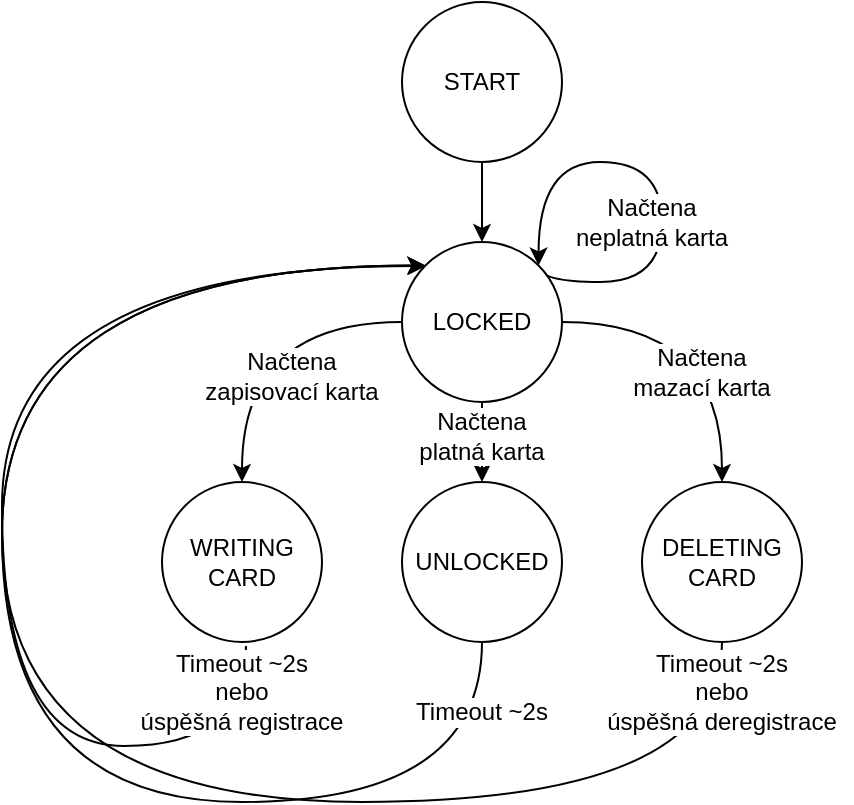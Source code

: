 <mxfile version="24.2.5" type="device">
  <diagram name="Page-1" id="Sosfxj9-epqt_NzLnx9W">
    <mxGraphModel dx="811" dy="470" grid="1" gridSize="10" guides="1" tooltips="1" connect="1" arrows="1" fold="1" page="1" pageScale="1" pageWidth="827" pageHeight="1169" math="0" shadow="0">
      <root>
        <mxCell id="0" />
        <mxCell id="1" parent="0" />
        <mxCell id="YbeovPAnZeOtdTucBNV0-3" style="edgeStyle=orthogonalEdgeStyle;rounded=0;orthogonalLoop=1;jettySize=auto;html=1;entryX=0.5;entryY=0;entryDx=0;entryDy=0;" edge="1" parent="1" source="YbeovPAnZeOtdTucBNV0-1" target="YbeovPAnZeOtdTucBNV0-2">
          <mxGeometry relative="1" as="geometry" />
        </mxCell>
        <mxCell id="YbeovPAnZeOtdTucBNV0-1" value="START" style="ellipse;whiteSpace=wrap;html=1;aspect=fixed;" vertex="1" parent="1">
          <mxGeometry x="360" y="80" width="80" height="80" as="geometry" />
        </mxCell>
        <mxCell id="YbeovPAnZeOtdTucBNV0-8" style="edgeStyle=orthogonalEdgeStyle;rounded=0;orthogonalLoop=1;jettySize=auto;html=1;entryX=0.5;entryY=0;entryDx=0;entryDy=0;" edge="1" parent="1" source="YbeovPAnZeOtdTucBNV0-2" target="YbeovPAnZeOtdTucBNV0-5">
          <mxGeometry relative="1" as="geometry" />
        </mxCell>
        <mxCell id="YbeovPAnZeOtdTucBNV0-9" style="edgeStyle=orthogonalEdgeStyle;rounded=0;orthogonalLoop=1;jettySize=auto;html=1;exitX=1;exitY=0.5;exitDx=0;exitDy=0;entryX=0.5;entryY=0;entryDx=0;entryDy=0;curved=1;" edge="1" parent="1" source="YbeovPAnZeOtdTucBNV0-2" target="YbeovPAnZeOtdTucBNV0-7">
          <mxGeometry relative="1" as="geometry">
            <Array as="points">
              <mxPoint x="520" y="240" />
            </Array>
          </mxGeometry>
        </mxCell>
        <mxCell id="YbeovPAnZeOtdTucBNV0-10" style="edgeStyle=orthogonalEdgeStyle;rounded=0;orthogonalLoop=1;jettySize=auto;html=1;entryX=0.5;entryY=0;entryDx=0;entryDy=0;curved=1;" edge="1" parent="1" source="YbeovPAnZeOtdTucBNV0-2" target="YbeovPAnZeOtdTucBNV0-6">
          <mxGeometry relative="1" as="geometry" />
        </mxCell>
        <mxCell id="YbeovPAnZeOtdTucBNV0-12" style="edgeStyle=orthogonalEdgeStyle;rounded=0;orthogonalLoop=1;jettySize=auto;html=1;exitX=1;exitY=0;exitDx=0;exitDy=0;curved=1;entryX=1;entryY=0;entryDx=0;entryDy=0;" edge="1" parent="1" source="YbeovPAnZeOtdTucBNV0-2" target="YbeovPAnZeOtdTucBNV0-2">
          <mxGeometry relative="1" as="geometry">
            <mxPoint x="470" y="180" as="targetPoint" />
            <Array as="points">
              <mxPoint x="428" y="220" />
              <mxPoint x="490" y="220" />
              <mxPoint x="490" y="160" />
              <mxPoint x="428" y="160" />
            </Array>
          </mxGeometry>
        </mxCell>
        <mxCell id="YbeovPAnZeOtdTucBNV0-2" value="LOCKED" style="ellipse;whiteSpace=wrap;html=1;aspect=fixed;" vertex="1" parent="1">
          <mxGeometry x="360" y="200" width="80" height="80" as="geometry" />
        </mxCell>
        <mxCell id="YbeovPAnZeOtdTucBNV0-19" style="edgeStyle=orthogonalEdgeStyle;rounded=0;orthogonalLoop=1;jettySize=auto;html=1;entryX=0;entryY=0;entryDx=0;entryDy=0;curved=1;" edge="1" parent="1" source="YbeovPAnZeOtdTucBNV0-5" target="YbeovPAnZeOtdTucBNV0-2">
          <mxGeometry relative="1" as="geometry">
            <Array as="points">
              <mxPoint x="400" y="480" />
              <mxPoint x="160" y="480" />
              <mxPoint x="160" y="212" />
            </Array>
          </mxGeometry>
        </mxCell>
        <mxCell id="YbeovPAnZeOtdTucBNV0-5" value="UNLOCKED" style="ellipse;whiteSpace=wrap;html=1;aspect=fixed;" vertex="1" parent="1">
          <mxGeometry x="360" y="320" width="80" height="80" as="geometry" />
        </mxCell>
        <mxCell id="YbeovPAnZeOtdTucBNV0-20" style="edgeStyle=orthogonalEdgeStyle;rounded=0;orthogonalLoop=1;jettySize=auto;html=1;curved=1;" edge="1" parent="1">
          <mxGeometry relative="1" as="geometry">
            <mxPoint x="372" y="212.0" as="targetPoint" />
            <mxPoint x="282" y="402" as="sourcePoint" />
            <Array as="points">
              <mxPoint x="282" y="452" />
              <mxPoint x="160" y="452" />
              <mxPoint x="160" y="212" />
            </Array>
          </mxGeometry>
        </mxCell>
        <mxCell id="YbeovPAnZeOtdTucBNV0-6" value="WRITING&lt;div&gt;CARD&lt;/div&gt;" style="ellipse;whiteSpace=wrap;html=1;aspect=fixed;" vertex="1" parent="1">
          <mxGeometry x="240" y="320" width="80" height="80" as="geometry" />
        </mxCell>
        <mxCell id="YbeovPAnZeOtdTucBNV0-21" style="edgeStyle=orthogonalEdgeStyle;rounded=0;orthogonalLoop=1;jettySize=auto;html=1;entryX=0;entryY=0;entryDx=0;entryDy=0;curved=1;" edge="1" parent="1" source="YbeovPAnZeOtdTucBNV0-7" target="YbeovPAnZeOtdTucBNV0-2">
          <mxGeometry relative="1" as="geometry">
            <Array as="points">
              <mxPoint x="520" y="480" />
              <mxPoint x="160" y="480" />
              <mxPoint x="160" y="212" />
            </Array>
          </mxGeometry>
        </mxCell>
        <mxCell id="YbeovPAnZeOtdTucBNV0-7" value="DELETING&lt;div&gt;CARD&lt;/div&gt;" style="ellipse;whiteSpace=wrap;html=1;aspect=fixed;" vertex="1" parent="1">
          <mxGeometry x="480" y="320" width="80" height="80" as="geometry" />
        </mxCell>
        <mxCell id="YbeovPAnZeOtdTucBNV0-13" value="Načtena neplatná karta" style="text;html=1;align=center;verticalAlign=middle;whiteSpace=wrap;rounded=0;labelBackgroundColor=default;" vertex="1" parent="1">
          <mxGeometry x="440" y="175" width="90" height="30" as="geometry" />
        </mxCell>
        <mxCell id="YbeovPAnZeOtdTucBNV0-16" value="Načtena platná karta" style="text;html=1;align=center;verticalAlign=middle;whiteSpace=wrap;rounded=0;labelBackgroundColor=default;" vertex="1" parent="1">
          <mxGeometry x="360" y="282" width="80" height="30" as="geometry" />
        </mxCell>
        <mxCell id="YbeovPAnZeOtdTucBNV0-22" value="Načtena mazací karta" style="text;html=1;align=center;verticalAlign=middle;whiteSpace=wrap;rounded=0;labelBackgroundColor=default;" vertex="1" parent="1">
          <mxGeometry x="470" y="250" width="80" height="30" as="geometry" />
        </mxCell>
        <mxCell id="YbeovPAnZeOtdTucBNV0-23" value="Načtena zapisovací karta" style="text;html=1;align=center;verticalAlign=middle;whiteSpace=wrap;rounded=0;labelBackgroundColor=default;" vertex="1" parent="1">
          <mxGeometry x="260" y="252" width="90" height="30" as="geometry" />
        </mxCell>
        <mxCell id="YbeovPAnZeOtdTucBNV0-24" value="Timeout ~2s" style="text;html=1;align=center;verticalAlign=middle;whiteSpace=wrap;rounded=0;labelBackgroundColor=default;" vertex="1" parent="1">
          <mxGeometry x="360" y="420" width="80" height="30" as="geometry" />
        </mxCell>
        <mxCell id="YbeovPAnZeOtdTucBNV0-25" value="Timeout ~2s&lt;div&gt;nebo&lt;/div&gt;&lt;div&gt;úspěšná registrace&lt;/div&gt;" style="text;html=1;align=center;verticalAlign=middle;whiteSpace=wrap;rounded=0;labelBackgroundColor=default;" vertex="1" parent="1">
          <mxGeometry x="215" y="410" width="130" height="30" as="geometry" />
        </mxCell>
        <mxCell id="YbeovPAnZeOtdTucBNV0-26" value="Timeout ~2s&lt;div&gt;nebo&lt;/div&gt;&lt;div&gt;úspěšná deregistrace&lt;/div&gt;" style="text;html=1;align=center;verticalAlign=middle;whiteSpace=wrap;rounded=0;labelBackgroundColor=default;" vertex="1" parent="1">
          <mxGeometry x="455" y="410" width="130" height="30" as="geometry" />
        </mxCell>
      </root>
    </mxGraphModel>
  </diagram>
</mxfile>
